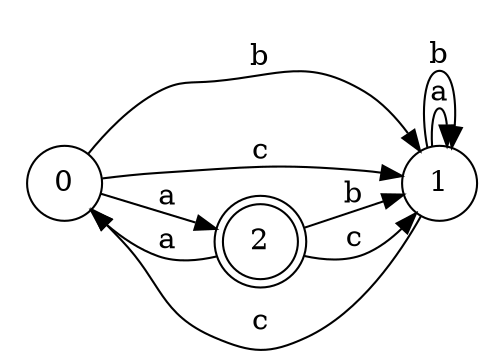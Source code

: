 digraph n3_1 {
__start0 [label="" shape="none"];

rankdir=LR;
size="8,5";

s0 [style="filled", color="black", fillcolor="white" shape="circle", label="0"];
s1 [style="filled", color="black", fillcolor="white" shape="circle", label="1"];
s2 [style="rounded,filled", color="black", fillcolor="white" shape="doublecircle", label="2"];
s0 -> s2 [label="a"];
s0 -> s1 [label="b"];
s0 -> s1 [label="c"];
s1 -> s1 [label="a"];
s1 -> s1 [label="b"];
s1 -> s0 [label="c"];
s2 -> s0 [label="a"];
s2 -> s1 [label="b"];
s2 -> s1 [label="c"];

}
